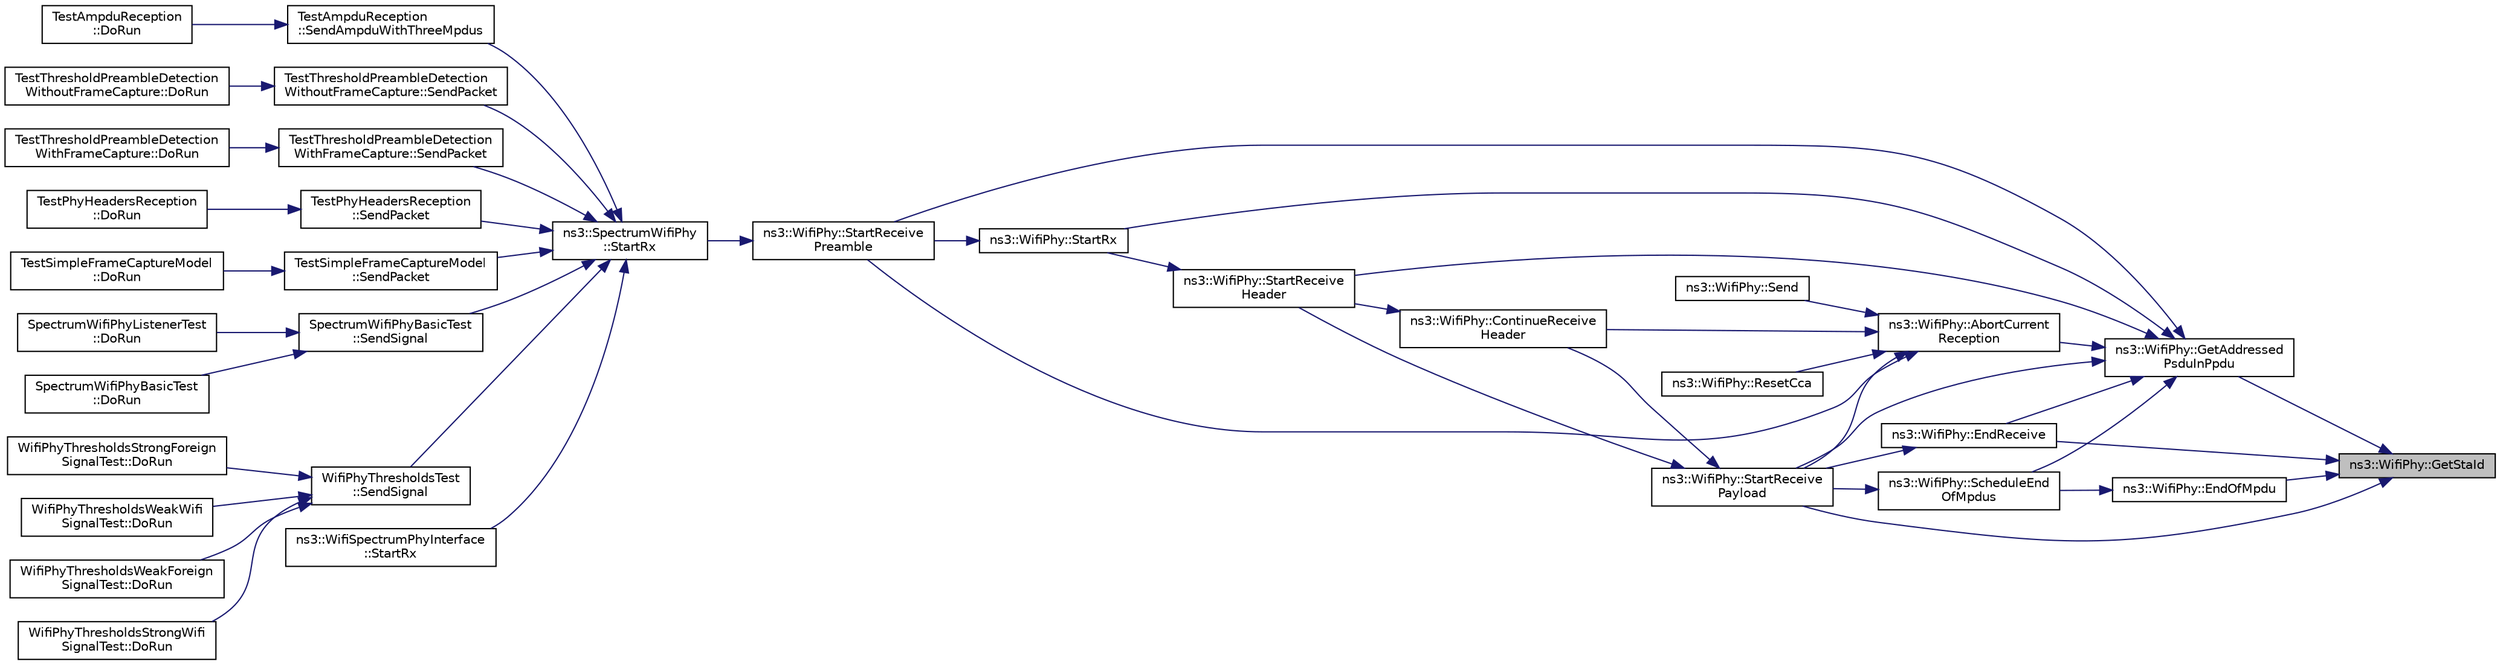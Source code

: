 digraph "ns3::WifiPhy::GetStaId"
{
 // LATEX_PDF_SIZE
  edge [fontname="Helvetica",fontsize="10",labelfontname="Helvetica",labelfontsize="10"];
  node [fontname="Helvetica",fontsize="10",shape=record];
  rankdir="RL";
  Node1 [label="ns3::WifiPhy::GetStaId",height=0.2,width=0.4,color="black", fillcolor="grey75", style="filled", fontcolor="black",tooltip="Return the STA ID that has been assigned to the station this PHY belongs to."];
  Node1 -> Node2 [dir="back",color="midnightblue",fontsize="10",style="solid",fontname="Helvetica"];
  Node2 [label="ns3::WifiPhy::EndOfMpdu",height=0.2,width=0.4,color="black", fillcolor="white", style="filled",URL="$classns3_1_1_wifi_phy.html#a691d8a123bd6041f4c1533102a2122ef",tooltip="The last symbol of an MPDU in an A-MPDU has arrived."];
  Node2 -> Node3 [dir="back",color="midnightblue",fontsize="10",style="solid",fontname="Helvetica"];
  Node3 [label="ns3::WifiPhy::ScheduleEnd\lOfMpdus",height=0.2,width=0.4,color="black", fillcolor="white", style="filled",URL="$classns3_1_1_wifi_phy.html#a2f2d338a875de35148a213a6bea1337d",tooltip="Schedule end of MPDUs events."];
  Node3 -> Node4 [dir="back",color="midnightblue",fontsize="10",style="solid",fontname="Helvetica"];
  Node4 [label="ns3::WifiPhy::StartReceive\lPayload",height=0.2,width=0.4,color="black", fillcolor="white", style="filled",URL="$classns3_1_1_wifi_phy.html#a613c3092a7f6f1dc2d815a4d2de989fa",tooltip="Start receiving the PSDU (i.e."];
  Node4 -> Node5 [dir="back",color="midnightblue",fontsize="10",style="solid",fontname="Helvetica"];
  Node5 [label="ns3::WifiPhy::ContinueReceive\lHeader",height=0.2,width=0.4,color="black", fillcolor="white", style="filled",URL="$classns3_1_1_wifi_phy.html#ac5c2d333cf5e8c1f33604ef1584486fe",tooltip="Continue receiving the PHY header of a PPDU (i.e."];
  Node5 -> Node6 [dir="back",color="midnightblue",fontsize="10",style="solid",fontname="Helvetica"];
  Node6 [label="ns3::WifiPhy::StartReceive\lHeader",height=0.2,width=0.4,color="black", fillcolor="white", style="filled",URL="$classns3_1_1_wifi_phy.html#aa7bcb29f6ad8b8280792fc83a25f8eac",tooltip="Start receiving the PHY header of a PPDU (i.e."];
  Node6 -> Node7 [dir="back",color="midnightblue",fontsize="10",style="solid",fontname="Helvetica"];
  Node7 [label="ns3::WifiPhy::StartRx",height=0.2,width=0.4,color="black", fillcolor="white", style="filled",URL="$classns3_1_1_wifi_phy.html#aa648c638c7142f2b3ab902b428710290",tooltip="Starting receiving the PPDU after having detected the medium is idle or after a reception switch."];
  Node7 -> Node8 [dir="back",color="midnightblue",fontsize="10",style="solid",fontname="Helvetica"];
  Node8 [label="ns3::WifiPhy::StartReceive\lPreamble",height=0.2,width=0.4,color="black", fillcolor="white", style="filled",URL="$classns3_1_1_wifi_phy.html#af931f42dfd80e57d56822a021b13f9a7",tooltip="Start receiving the PHY preamble of a PPDU (i.e."];
  Node8 -> Node9 [dir="back",color="midnightblue",fontsize="10",style="solid",fontname="Helvetica"];
  Node9 [label="ns3::SpectrumWifiPhy\l::StartRx",height=0.2,width=0.4,color="black", fillcolor="white", style="filled",URL="$classns3_1_1_spectrum_wifi_phy.html#aead1ebdbaf59361928cd6ffa7abc3161",tooltip="Input method for delivering a signal from the spectrum channel and low-level PHY interface to this Sp..."];
  Node9 -> Node10 [dir="back",color="midnightblue",fontsize="10",style="solid",fontname="Helvetica"];
  Node10 [label="TestAmpduReception\l::SendAmpduWithThreeMpdus",height=0.2,width=0.4,color="black", fillcolor="white", style="filled",URL="$class_test_ampdu_reception.html#a78da8669fb854461af9b5b26362d65f2",tooltip="Send A-MPDU with 3 MPDUs of different size (i-th MSDU will have 100 bytes more than (i-1)-th)."];
  Node10 -> Node11 [dir="back",color="midnightblue",fontsize="10",style="solid",fontname="Helvetica"];
  Node11 [label="TestAmpduReception\l::DoRun",height=0.2,width=0.4,color="black", fillcolor="white", style="filled",URL="$class_test_ampdu_reception.html#aeb4f6e9143c9d43d54a8ab413b667995",tooltip="Implementation to actually run this TestCase."];
  Node9 -> Node12 [dir="back",color="midnightblue",fontsize="10",style="solid",fontname="Helvetica"];
  Node12 [label="TestThresholdPreambleDetection\lWithoutFrameCapture::SendPacket",height=0.2,width=0.4,color="black", fillcolor="white", style="filled",URL="$class_test_threshold_preamble_detection_without_frame_capture.html#aaad8e18bfa83144a568b3f917815e154",tooltip="Send packet function."];
  Node12 -> Node13 [dir="back",color="midnightblue",fontsize="10",style="solid",fontname="Helvetica"];
  Node13 [label="TestThresholdPreambleDetection\lWithoutFrameCapture::DoRun",height=0.2,width=0.4,color="black", fillcolor="white", style="filled",URL="$class_test_threshold_preamble_detection_without_frame_capture.html#a5f449b4f3c59a0deab196e21f8b9e048",tooltip="Implementation to actually run this TestCase."];
  Node9 -> Node14 [dir="back",color="midnightblue",fontsize="10",style="solid",fontname="Helvetica"];
  Node14 [label="TestThresholdPreambleDetection\lWithFrameCapture::SendPacket",height=0.2,width=0.4,color="black", fillcolor="white", style="filled",URL="$class_test_threshold_preamble_detection_with_frame_capture.html#a3ee19053fa0ddcb5202c3350c010b79c",tooltip="Send packet function."];
  Node14 -> Node15 [dir="back",color="midnightblue",fontsize="10",style="solid",fontname="Helvetica"];
  Node15 [label="TestThresholdPreambleDetection\lWithFrameCapture::DoRun",height=0.2,width=0.4,color="black", fillcolor="white", style="filled",URL="$class_test_threshold_preamble_detection_with_frame_capture.html#a85e4669cc3f532b21e9d0b79190f63b6",tooltip="Implementation to actually run this TestCase."];
  Node9 -> Node16 [dir="back",color="midnightblue",fontsize="10",style="solid",fontname="Helvetica"];
  Node16 [label="TestPhyHeadersReception\l::SendPacket",height=0.2,width=0.4,color="black", fillcolor="white", style="filled",URL="$class_test_phy_headers_reception.html#a1298a9f1b235059ffafff8987a932625",tooltip="Send packet function."];
  Node16 -> Node17 [dir="back",color="midnightblue",fontsize="10",style="solid",fontname="Helvetica"];
  Node17 [label="TestPhyHeadersReception\l::DoRun",height=0.2,width=0.4,color="black", fillcolor="white", style="filled",URL="$class_test_phy_headers_reception.html#a85fbabbc3721c922867e878bd583cd90",tooltip="Implementation to actually run this TestCase."];
  Node9 -> Node18 [dir="back",color="midnightblue",fontsize="10",style="solid",fontname="Helvetica"];
  Node18 [label="TestSimpleFrameCaptureModel\l::SendPacket",height=0.2,width=0.4,color="black", fillcolor="white", style="filled",URL="$class_test_simple_frame_capture_model.html#a348682089c1a86a816801e848b9ed347",tooltip="Send packet function."];
  Node18 -> Node19 [dir="back",color="midnightblue",fontsize="10",style="solid",fontname="Helvetica"];
  Node19 [label="TestSimpleFrameCaptureModel\l::DoRun",height=0.2,width=0.4,color="black", fillcolor="white", style="filled",URL="$class_test_simple_frame_capture_model.html#a4ef1ad62ca9e24ceec8c53124fecedce",tooltip="Implementation to actually run this TestCase."];
  Node9 -> Node20 [dir="back",color="midnightblue",fontsize="10",style="solid",fontname="Helvetica"];
  Node20 [label="SpectrumWifiPhyBasicTest\l::SendSignal",height=0.2,width=0.4,color="black", fillcolor="white", style="filled",URL="$class_spectrum_wifi_phy_basic_test.html#a99a44e9e6abcf378592b2a2df06ba394",tooltip="Send signal function."];
  Node20 -> Node21 [dir="back",color="midnightblue",fontsize="10",style="solid",fontname="Helvetica"];
  Node21 [label="SpectrumWifiPhyBasicTest\l::DoRun",height=0.2,width=0.4,color="black", fillcolor="white", style="filled",URL="$class_spectrum_wifi_phy_basic_test.html#a99138864abfa358103ae2f202ce925e7",tooltip="Implementation to actually run this TestCase."];
  Node20 -> Node22 [dir="back",color="midnightblue",fontsize="10",style="solid",fontname="Helvetica"];
  Node22 [label="SpectrumWifiPhyListenerTest\l::DoRun",height=0.2,width=0.4,color="black", fillcolor="white", style="filled",URL="$class_spectrum_wifi_phy_listener_test.html#a357f2be95efbb227365e540b9031748b",tooltip="Implementation to actually run this TestCase."];
  Node9 -> Node23 [dir="back",color="midnightblue",fontsize="10",style="solid",fontname="Helvetica"];
  Node23 [label="WifiPhyThresholdsTest\l::SendSignal",height=0.2,width=0.4,color="black", fillcolor="white", style="filled",URL="$class_wifi_phy_thresholds_test.html#ad003bb55e9dd86b2e9d04c8dc660256d",tooltip="Send signal function."];
  Node23 -> Node24 [dir="back",color="midnightblue",fontsize="10",style="solid",fontname="Helvetica"];
  Node24 [label="WifiPhyThresholdsWeakWifi\lSignalTest::DoRun",height=0.2,width=0.4,color="black", fillcolor="white", style="filled",URL="$class_wifi_phy_thresholds_weak_wifi_signal_test.html#aa91cd1cb14ddf211bd151be62e7a72b4",tooltip="Implementation to actually run this TestCase."];
  Node23 -> Node25 [dir="back",color="midnightblue",fontsize="10",style="solid",fontname="Helvetica"];
  Node25 [label="WifiPhyThresholdsWeakForeign\lSignalTest::DoRun",height=0.2,width=0.4,color="black", fillcolor="white", style="filled",URL="$class_wifi_phy_thresholds_weak_foreign_signal_test.html#aad1875ee85a04d40060777e01b63a724",tooltip="Implementation to actually run this TestCase."];
  Node23 -> Node26 [dir="back",color="midnightblue",fontsize="10",style="solid",fontname="Helvetica"];
  Node26 [label="WifiPhyThresholdsStrongWifi\lSignalTest::DoRun",height=0.2,width=0.4,color="black", fillcolor="white", style="filled",URL="$class_wifi_phy_thresholds_strong_wifi_signal_test.html#aa5aaeb6bbcebe65d8c3558bfbdb20c31",tooltip="Implementation to actually run this TestCase."];
  Node23 -> Node27 [dir="back",color="midnightblue",fontsize="10",style="solid",fontname="Helvetica"];
  Node27 [label="WifiPhyThresholdsStrongForeign\lSignalTest::DoRun",height=0.2,width=0.4,color="black", fillcolor="white", style="filled",URL="$class_wifi_phy_thresholds_strong_foreign_signal_test.html#a38f75ac215fb95f0e367cb54373bedcd",tooltip="Implementation to actually run this TestCase."];
  Node9 -> Node28 [dir="back",color="midnightblue",fontsize="10",style="solid",fontname="Helvetica"];
  Node28 [label="ns3::WifiSpectrumPhyInterface\l::StartRx",height=0.2,width=0.4,color="black", fillcolor="white", style="filled",URL="$classns3_1_1_wifi_spectrum_phy_interface.html#a30e2efbacd400ef27f4a0bfb501bf940",tooltip="Notify the SpectrumPhy instance of an incoming signal."];
  Node4 -> Node6 [dir="back",color="midnightblue",fontsize="10",style="solid",fontname="Helvetica"];
  Node1 -> Node29 [dir="back",color="midnightblue",fontsize="10",style="solid",fontname="Helvetica"];
  Node29 [label="ns3::WifiPhy::EndReceive",height=0.2,width=0.4,color="black", fillcolor="white", style="filled",URL="$classns3_1_1_wifi_phy.html#a0528e5f0ded822ff3df47b5146cb0484",tooltip="The last symbol of the PPDU has arrived."];
  Node29 -> Node4 [dir="back",color="midnightblue",fontsize="10",style="solid",fontname="Helvetica"];
  Node1 -> Node30 [dir="back",color="midnightblue",fontsize="10",style="solid",fontname="Helvetica"];
  Node30 [label="ns3::WifiPhy::GetAddressed\lPsduInPpdu",height=0.2,width=0.4,color="black", fillcolor="white", style="filled",URL="$classns3_1_1_wifi_phy.html#a1f8556187bd0e7680a013cab7dc67346",tooltip="Get the PSDU addressed to that PHY in a PPDU (useful for MU PPDU)."];
  Node30 -> Node31 [dir="back",color="midnightblue",fontsize="10",style="solid",fontname="Helvetica"];
  Node31 [label="ns3::WifiPhy::AbortCurrent\lReception",height=0.2,width=0.4,color="black", fillcolor="white", style="filled",URL="$classns3_1_1_wifi_phy.html#a4729f4a5f331978f9b70880a81feaa3b",tooltip="Due to newly arrived signal, the current reception cannot be continued and has to be aborted."];
  Node31 -> Node5 [dir="back",color="midnightblue",fontsize="10",style="solid",fontname="Helvetica"];
  Node31 -> Node32 [dir="back",color="midnightblue",fontsize="10",style="solid",fontname="Helvetica"];
  Node32 [label="ns3::WifiPhy::ResetCca",height=0.2,width=0.4,color="black", fillcolor="white", style="filled",URL="$classns3_1_1_wifi_phy.html#a40afa5a789f2c482c36b1c256878cd4e",tooltip="Reset PHY to IDLE, with some potential TX power restrictions for the next transmission."];
  Node31 -> Node33 [dir="back",color="midnightblue",fontsize="10",style="solid",fontname="Helvetica"];
  Node33 [label="ns3::WifiPhy::Send",height=0.2,width=0.4,color="black", fillcolor="white", style="filled",URL="$classns3_1_1_wifi_phy.html#ae2f35b3d040230efc25a13d51a6a141f",tooltip=" "];
  Node31 -> Node4 [dir="back",color="midnightblue",fontsize="10",style="solid",fontname="Helvetica"];
  Node31 -> Node8 [dir="back",color="midnightblue",fontsize="10",style="solid",fontname="Helvetica"];
  Node30 -> Node29 [dir="back",color="midnightblue",fontsize="10",style="solid",fontname="Helvetica"];
  Node30 -> Node3 [dir="back",color="midnightblue",fontsize="10",style="solid",fontname="Helvetica"];
  Node30 -> Node6 [dir="back",color="midnightblue",fontsize="10",style="solid",fontname="Helvetica"];
  Node30 -> Node4 [dir="back",color="midnightblue",fontsize="10",style="solid",fontname="Helvetica"];
  Node30 -> Node8 [dir="back",color="midnightblue",fontsize="10",style="solid",fontname="Helvetica"];
  Node30 -> Node7 [dir="back",color="midnightblue",fontsize="10",style="solid",fontname="Helvetica"];
  Node1 -> Node4 [dir="back",color="midnightblue",fontsize="10",style="solid",fontname="Helvetica"];
}
